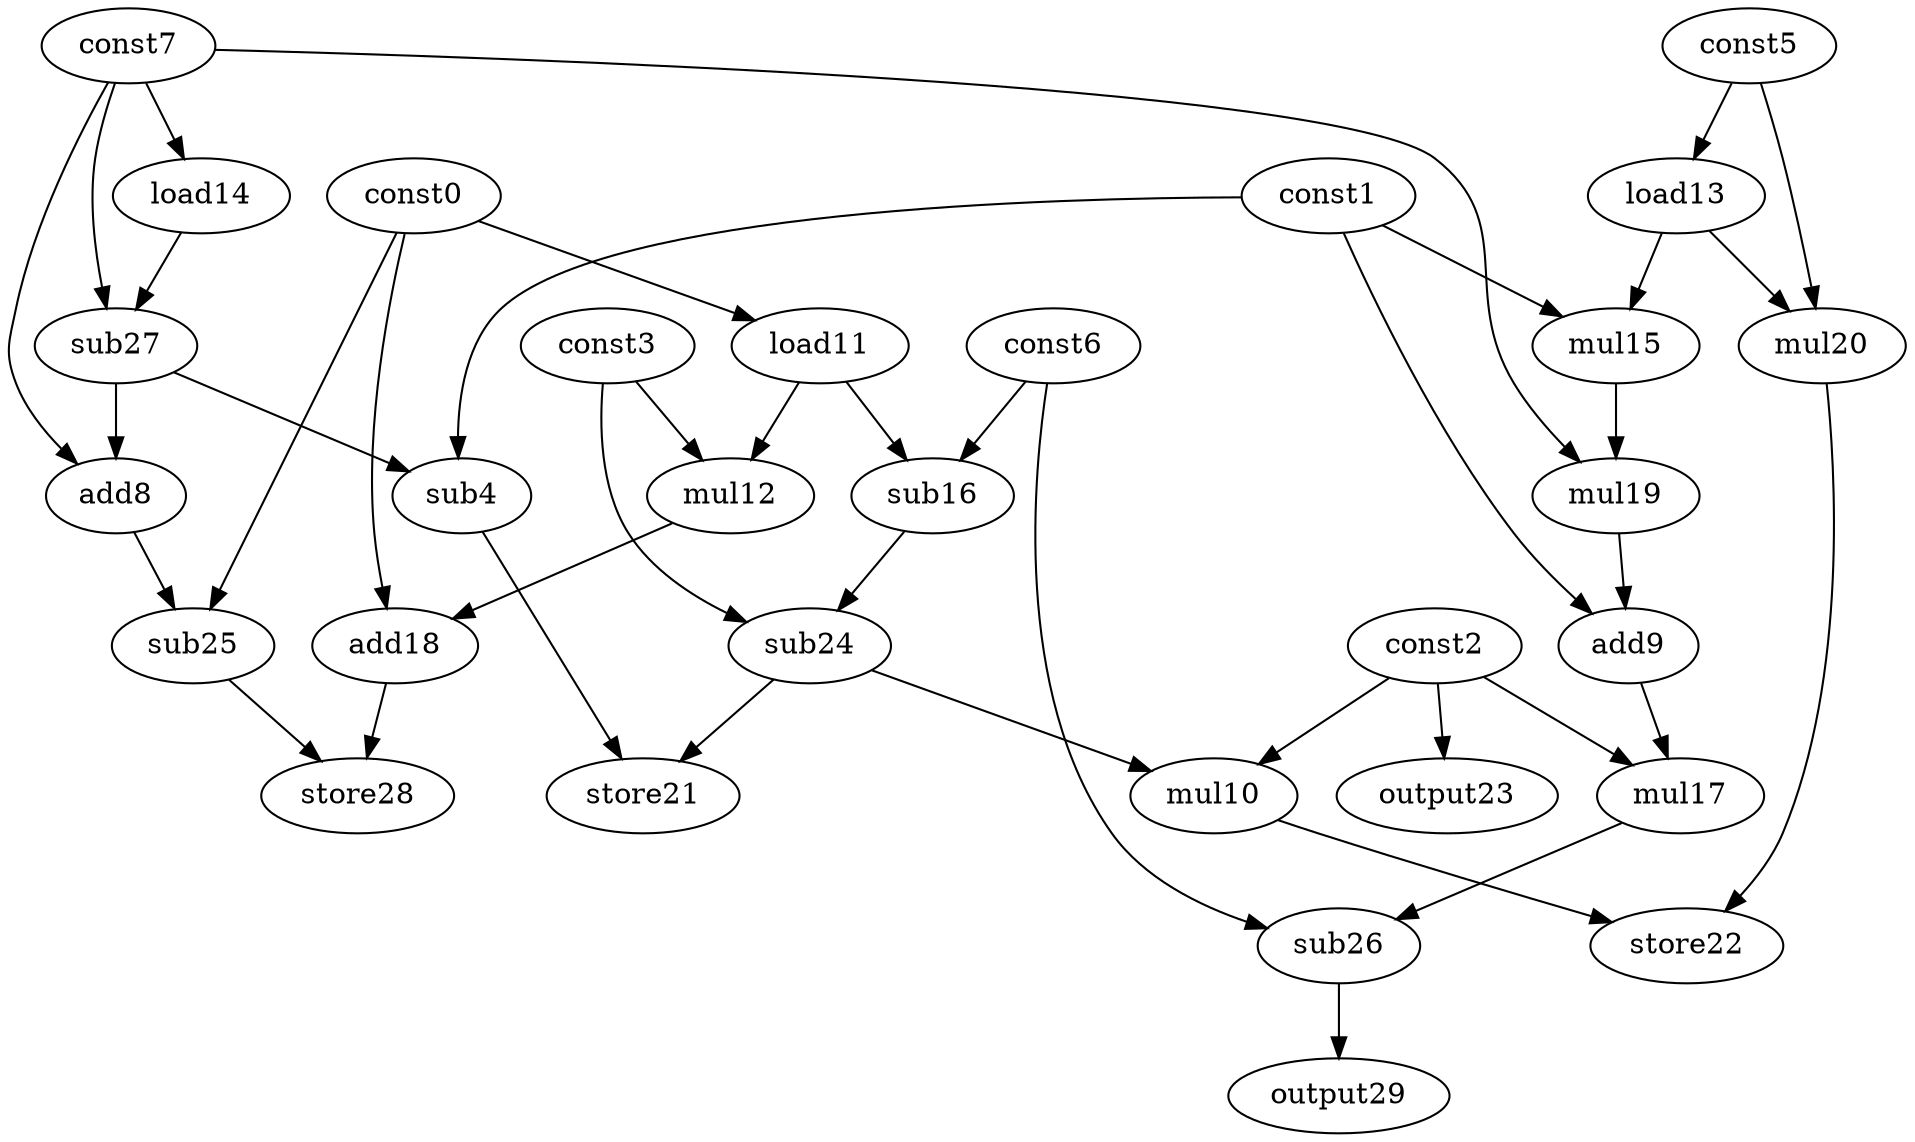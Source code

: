 digraph G { 
const0[opcode=const]; 
const1[opcode=const]; 
const2[opcode=const]; 
const3[opcode=const]; 
sub4[opcode=sub]; 
const5[opcode=const]; 
const6[opcode=const]; 
const7[opcode=const]; 
add8[opcode=add]; 
add9[opcode=add]; 
mul10[opcode=mul]; 
load11[opcode=load]; 
mul12[opcode=mul]; 
load13[opcode=load]; 
load14[opcode=load]; 
mul15[opcode=mul]; 
sub16[opcode=sub]; 
mul17[opcode=mul]; 
add18[opcode=add]; 
mul19[opcode=mul]; 
mul20[opcode=mul]; 
store21[opcode=store]; 
store22[opcode=store]; 
output23[opcode=output]; 
sub24[opcode=sub]; 
sub25[opcode=sub]; 
sub26[opcode=sub]; 
sub27[opcode=sub]; 
store28[opcode=store]; 
output29[opcode=output]; 
const0->load11[operand=0];
const5->load13[operand=0];
const7->load14[operand=0];
const2->output23[operand=0];
const3->mul12[operand=0];
load11->mul12[operand=1];
const1->mul15[operand=0];
load13->mul15[operand=1];
load11->sub16[operand=0];
const6->sub16[operand=1];
load13->mul20[operand=0];
const5->mul20[operand=1];
load14->sub27[operand=0];
const7->sub27[operand=1];
const1->sub4[operand=0];
sub27->sub4[operand=1];
sub27->add8[operand=0];
const7->add8[operand=1];
const0->add18[operand=0];
mul12->add18[operand=1];
mul15->mul19[operand=0];
const7->mul19[operand=1];
sub16->sub24[operand=0];
const3->sub24[operand=1];
const1->add9[operand=0];
mul19->add9[operand=1];
sub24->mul10[operand=0];
const2->mul10[operand=1];
sub24->store21[operand=0];
sub4->store21[operand=1];
add8->sub25[operand=0];
const0->sub25[operand=1];
add9->mul17[operand=0];
const2->mul17[operand=1];
mul10->store22[operand=0];
mul20->store22[operand=1];
sub25->store28[operand=0];
add18->store28[operand=1];
mul17->sub26[operand=0];
const6->sub26[operand=1];
sub26->output29[operand=0];
}
